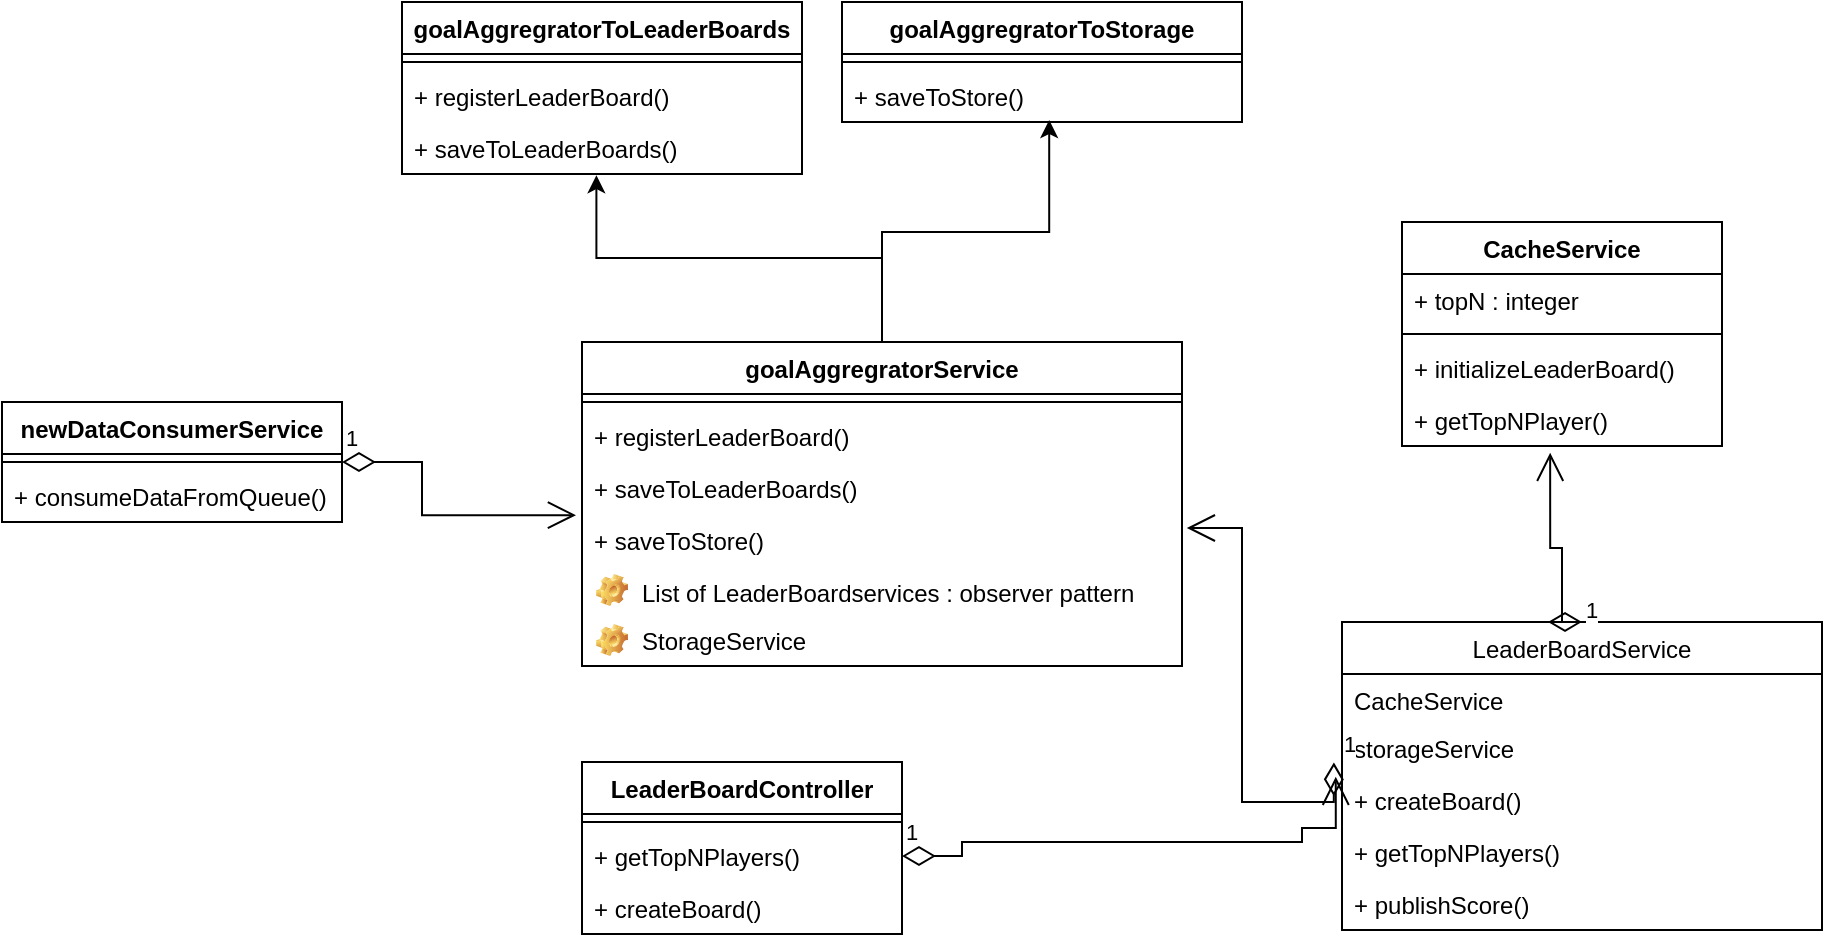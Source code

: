 <mxfile version="24.7.7">
  <diagram id="C5RBs43oDa-KdzZeNtuy" name="Page-1">
    <mxGraphModel dx="1781" dy="538" grid="1" gridSize="10" guides="1" tooltips="1" connect="1" arrows="1" fold="1" page="1" pageScale="1" pageWidth="827" pageHeight="1169" math="0" shadow="0">
      <root>
        <mxCell id="WIyWlLk6GJQsqaUBKTNV-0" />
        <mxCell id="WIyWlLk6GJQsqaUBKTNV-1" parent="WIyWlLk6GJQsqaUBKTNV-0" />
        <mxCell id="ETLE3N_7ClUQZo4d10LY-7" value="goalAggregratorToLeaderBoards" style="swimlane;fontStyle=1;align=center;verticalAlign=top;childLayout=stackLayout;horizontal=1;startSize=26;horizontalStack=0;resizeParent=1;resizeParentMax=0;resizeLast=0;collapsible=1;marginBottom=0;" parent="WIyWlLk6GJQsqaUBKTNV-1" vertex="1">
          <mxGeometry x="80" y="60" width="200" height="86" as="geometry" />
        </mxCell>
        <mxCell id="ETLE3N_7ClUQZo4d10LY-9" value="" style="line;strokeWidth=1;fillColor=none;align=left;verticalAlign=middle;spacingTop=-1;spacingLeft=3;spacingRight=3;rotatable=0;labelPosition=right;points=[];portConstraint=eastwest;" parent="ETLE3N_7ClUQZo4d10LY-7" vertex="1">
          <mxGeometry y="26" width="200" height="8" as="geometry" />
        </mxCell>
        <mxCell id="ETLE3N_7ClUQZo4d10LY-29" value="+ registerLeaderBoard()" style="text;strokeColor=none;fillColor=none;align=left;verticalAlign=top;spacingLeft=4;spacingRight=4;overflow=hidden;rotatable=0;points=[[0,0.5],[1,0.5]];portConstraint=eastwest;" parent="ETLE3N_7ClUQZo4d10LY-7" vertex="1">
          <mxGeometry y="34" width="200" height="26" as="geometry" />
        </mxCell>
        <mxCell id="ETLE3N_7ClUQZo4d10LY-10" value="+ saveToLeaderBoards()" style="text;strokeColor=none;fillColor=none;align=left;verticalAlign=top;spacingLeft=4;spacingRight=4;overflow=hidden;rotatable=0;points=[[0,0.5],[1,0.5]];portConstraint=eastwest;" parent="ETLE3N_7ClUQZo4d10LY-7" vertex="1">
          <mxGeometry y="60" width="200" height="26" as="geometry" />
        </mxCell>
        <mxCell id="ETLE3N_7ClUQZo4d10LY-11" value="goalAggregratorToStorage" style="swimlane;fontStyle=1;align=center;verticalAlign=top;childLayout=stackLayout;horizontal=1;startSize=26;horizontalStack=0;resizeParent=1;resizeParentMax=0;resizeLast=0;collapsible=1;marginBottom=0;" parent="WIyWlLk6GJQsqaUBKTNV-1" vertex="1">
          <mxGeometry x="300" y="60" width="200" height="60" as="geometry" />
        </mxCell>
        <mxCell id="ETLE3N_7ClUQZo4d10LY-12" value="" style="line;strokeWidth=1;fillColor=none;align=left;verticalAlign=middle;spacingTop=-1;spacingLeft=3;spacingRight=3;rotatable=0;labelPosition=right;points=[];portConstraint=eastwest;" parent="ETLE3N_7ClUQZo4d10LY-11" vertex="1">
          <mxGeometry y="26" width="200" height="8" as="geometry" />
        </mxCell>
        <mxCell id="ETLE3N_7ClUQZo4d10LY-13" value="+ saveToStore()" style="text;strokeColor=none;fillColor=none;align=left;verticalAlign=top;spacingLeft=4;spacingRight=4;overflow=hidden;rotatable=0;points=[[0,0.5],[1,0.5]];portConstraint=eastwest;" parent="ETLE3N_7ClUQZo4d10LY-11" vertex="1">
          <mxGeometry y="34" width="200" height="26" as="geometry" />
        </mxCell>
        <mxCell id="ETLE3N_7ClUQZo4d10LY-19" value="" style="edgeStyle=orthogonalEdgeStyle;rounded=0;orthogonalLoop=1;jettySize=auto;html=1;entryX=0.486;entryY=1.023;entryDx=0;entryDy=0;entryPerimeter=0;" parent="WIyWlLk6GJQsqaUBKTNV-1" source="ETLE3N_7ClUQZo4d10LY-14" target="ETLE3N_7ClUQZo4d10LY-10" edge="1">
          <mxGeometry relative="1" as="geometry" />
        </mxCell>
        <mxCell id="ETLE3N_7ClUQZo4d10LY-20" style="edgeStyle=orthogonalEdgeStyle;rounded=0;orthogonalLoop=1;jettySize=auto;html=1;entryX=0.518;entryY=0.962;entryDx=0;entryDy=0;entryPerimeter=0;" parent="WIyWlLk6GJQsqaUBKTNV-1" source="ETLE3N_7ClUQZo4d10LY-14" target="ETLE3N_7ClUQZo4d10LY-13" edge="1">
          <mxGeometry relative="1" as="geometry" />
        </mxCell>
        <mxCell id="ETLE3N_7ClUQZo4d10LY-14" value="goalAggregratorService" style="swimlane;fontStyle=1;align=center;verticalAlign=top;childLayout=stackLayout;horizontal=1;startSize=26;horizontalStack=0;resizeParent=1;resizeParentMax=0;resizeLast=0;collapsible=1;marginBottom=0;" parent="WIyWlLk6GJQsqaUBKTNV-1" vertex="1">
          <mxGeometry x="170" y="230" width="300" height="162" as="geometry" />
        </mxCell>
        <mxCell id="ETLE3N_7ClUQZo4d10LY-15" value="" style="line;strokeWidth=1;fillColor=none;align=left;verticalAlign=middle;spacingTop=-1;spacingLeft=3;spacingRight=3;rotatable=0;labelPosition=right;points=[];portConstraint=eastwest;" parent="ETLE3N_7ClUQZo4d10LY-14" vertex="1">
          <mxGeometry y="26" width="300" height="8" as="geometry" />
        </mxCell>
        <mxCell id="ETLE3N_7ClUQZo4d10LY-30" value="+ registerLeaderBoard()" style="text;strokeColor=none;fillColor=none;align=left;verticalAlign=top;spacingLeft=4;spacingRight=4;overflow=hidden;rotatable=0;points=[[0,0.5],[1,0.5]];portConstraint=eastwest;" parent="ETLE3N_7ClUQZo4d10LY-14" vertex="1">
          <mxGeometry y="34" width="300" height="26" as="geometry" />
        </mxCell>
        <mxCell id="ETLE3N_7ClUQZo4d10LY-16" value="+ saveToLeaderBoards()" style="text;strokeColor=none;fillColor=none;align=left;verticalAlign=top;spacingLeft=4;spacingRight=4;overflow=hidden;rotatable=0;points=[[0,0.5],[1,0.5]];portConstraint=eastwest;" parent="ETLE3N_7ClUQZo4d10LY-14" vertex="1">
          <mxGeometry y="60" width="300" height="26" as="geometry" />
        </mxCell>
        <mxCell id="ETLE3N_7ClUQZo4d10LY-17" value="+ saveToStore()" style="text;strokeColor=none;fillColor=none;align=left;verticalAlign=top;spacingLeft=4;spacingRight=4;overflow=hidden;rotatable=0;points=[[0,0.5],[1,0.5]];portConstraint=eastwest;" parent="ETLE3N_7ClUQZo4d10LY-14" vertex="1">
          <mxGeometry y="86" width="300" height="26" as="geometry" />
        </mxCell>
        <mxCell id="ETLE3N_7ClUQZo4d10LY-21" value="List of LeaderBoardservices : observer pattern&#xa;" style="label;fontStyle=0;strokeColor=none;fillColor=none;align=left;verticalAlign=top;overflow=hidden;spacingLeft=28;spacingRight=4;rotatable=0;points=[[0,0.5],[1,0.5]];portConstraint=eastwest;imageWidth=16;imageHeight=16;image=img/clipart/Gear_128x128.png" parent="ETLE3N_7ClUQZo4d10LY-14" vertex="1">
          <mxGeometry y="112" width="300" height="24" as="geometry" />
        </mxCell>
        <mxCell id="ETLE3N_7ClUQZo4d10LY-22" value="StorageService" style="label;fontStyle=0;strokeColor=none;fillColor=none;align=left;verticalAlign=top;overflow=hidden;spacingLeft=28;spacingRight=4;rotatable=0;points=[[0,0.5],[1,0.5]];portConstraint=eastwest;imageWidth=16;imageHeight=16;image=img/clipart/Gear_128x128.png" parent="ETLE3N_7ClUQZo4d10LY-14" vertex="1">
          <mxGeometry y="136" width="300" height="26" as="geometry" />
        </mxCell>
        <mxCell id="ETLE3N_7ClUQZo4d10LY-23" value="LeaderBoardService" style="swimlane;fontStyle=0;childLayout=stackLayout;horizontal=1;startSize=26;fillColor=none;horizontalStack=0;resizeParent=1;resizeParentMax=0;resizeLast=0;collapsible=1;marginBottom=0;" parent="WIyWlLk6GJQsqaUBKTNV-1" vertex="1">
          <mxGeometry x="550" y="370" width="240" height="154" as="geometry" />
        </mxCell>
        <mxCell id="ETLE3N_7ClUQZo4d10LY-24" value="CacheService" style="text;strokeColor=none;fillColor=none;align=left;verticalAlign=top;spacingLeft=4;spacingRight=4;overflow=hidden;rotatable=0;points=[[0,0.5],[1,0.5]];portConstraint=eastwest;" parent="ETLE3N_7ClUQZo4d10LY-23" vertex="1">
          <mxGeometry y="26" width="240" height="24" as="geometry" />
        </mxCell>
        <mxCell id="ETLE3N_7ClUQZo4d10LY-27" value="storageService " style="text;strokeColor=none;fillColor=none;align=left;verticalAlign=top;spacingLeft=4;spacingRight=4;overflow=hidden;rotatable=0;points=[[0,0.5],[1,0.5]];portConstraint=eastwest;" parent="ETLE3N_7ClUQZo4d10LY-23" vertex="1">
          <mxGeometry y="50" width="240" height="26" as="geometry" />
        </mxCell>
        <mxCell id="ETLE3N_7ClUQZo4d10LY-28" value="+ createBoard()" style="text;strokeColor=none;fillColor=none;align=left;verticalAlign=top;spacingLeft=4;spacingRight=4;overflow=hidden;rotatable=0;points=[[0,0.5],[1,0.5]];portConstraint=eastwest;" parent="ETLE3N_7ClUQZo4d10LY-23" vertex="1">
          <mxGeometry y="76" width="240" height="26" as="geometry" />
        </mxCell>
        <mxCell id="ETLE3N_7ClUQZo4d10LY-31" value="+ getTopNPlayers()" style="text;strokeColor=none;fillColor=none;align=left;verticalAlign=top;spacingLeft=4;spacingRight=4;overflow=hidden;rotatable=0;points=[[0,0.5],[1,0.5]];portConstraint=eastwest;" parent="ETLE3N_7ClUQZo4d10LY-23" vertex="1">
          <mxGeometry y="102" width="240" height="26" as="geometry" />
        </mxCell>
        <mxCell id="ETLE3N_7ClUQZo4d10LY-26" value="+ publishScore()" style="text;strokeColor=none;fillColor=none;align=left;verticalAlign=top;spacingLeft=4;spacingRight=4;overflow=hidden;rotatable=0;points=[[0,0.5],[1,0.5]];portConstraint=eastwest;" parent="ETLE3N_7ClUQZo4d10LY-23" vertex="1">
          <mxGeometry y="128" width="240" height="26" as="geometry" />
        </mxCell>
        <mxCell id="ETLE3N_7ClUQZo4d10LY-32" value="1" style="endArrow=open;html=1;endSize=12;startArrow=diamondThin;startSize=14;startFill=0;edgeStyle=orthogonalEdgeStyle;align=left;verticalAlign=bottom;rounded=0;exitX=-0.017;exitY=0.777;exitDx=0;exitDy=0;exitPerimeter=0;entryX=1.008;entryY=0.269;entryDx=0;entryDy=0;entryPerimeter=0;" parent="WIyWlLk6GJQsqaUBKTNV-1" source="ETLE3N_7ClUQZo4d10LY-27" target="ETLE3N_7ClUQZo4d10LY-17" edge="1">
          <mxGeometry x="-1" y="3" relative="1" as="geometry">
            <mxPoint x="330" y="310" as="sourcePoint" />
            <mxPoint x="520" y="320" as="targetPoint" />
            <Array as="points">
              <mxPoint x="546" y="460" />
              <mxPoint x="500" y="460" />
              <mxPoint x="500" y="323" />
            </Array>
          </mxGeometry>
        </mxCell>
        <mxCell id="ETLE3N_7ClUQZo4d10LY-33" value="CacheService" style="swimlane;fontStyle=1;align=center;verticalAlign=top;childLayout=stackLayout;horizontal=1;startSize=26;horizontalStack=0;resizeParent=1;resizeParentMax=0;resizeLast=0;collapsible=1;marginBottom=0;" parent="WIyWlLk6GJQsqaUBKTNV-1" vertex="1">
          <mxGeometry x="580" y="170" width="160" height="112" as="geometry" />
        </mxCell>
        <mxCell id="ETLE3N_7ClUQZo4d10LY-34" value="+ topN : integer" style="text;strokeColor=none;fillColor=none;align=left;verticalAlign=top;spacingLeft=4;spacingRight=4;overflow=hidden;rotatable=0;points=[[0,0.5],[1,0.5]];portConstraint=eastwest;" parent="ETLE3N_7ClUQZo4d10LY-33" vertex="1">
          <mxGeometry y="26" width="160" height="26" as="geometry" />
        </mxCell>
        <mxCell id="ETLE3N_7ClUQZo4d10LY-35" value="" style="line;strokeWidth=1;fillColor=none;align=left;verticalAlign=middle;spacingTop=-1;spacingLeft=3;spacingRight=3;rotatable=0;labelPosition=right;points=[];portConstraint=eastwest;" parent="ETLE3N_7ClUQZo4d10LY-33" vertex="1">
          <mxGeometry y="52" width="160" height="8" as="geometry" />
        </mxCell>
        <mxCell id="ETLE3N_7ClUQZo4d10LY-36" value="+ initializeLeaderBoard()" style="text;strokeColor=none;fillColor=none;align=left;verticalAlign=top;spacingLeft=4;spacingRight=4;overflow=hidden;rotatable=0;points=[[0,0.5],[1,0.5]];portConstraint=eastwest;" parent="ETLE3N_7ClUQZo4d10LY-33" vertex="1">
          <mxGeometry y="60" width="160" height="26" as="geometry" />
        </mxCell>
        <mxCell id="ETLE3N_7ClUQZo4d10LY-37" value="+ getTopNPlayer()" style="text;strokeColor=none;fillColor=none;align=left;verticalAlign=top;spacingLeft=4;spacingRight=4;overflow=hidden;rotatable=0;points=[[0,0.5],[1,0.5]];portConstraint=eastwest;" parent="ETLE3N_7ClUQZo4d10LY-33" vertex="1">
          <mxGeometry y="86" width="160" height="26" as="geometry" />
        </mxCell>
        <mxCell id="ETLE3N_7ClUQZo4d10LY-40" value="1" style="endArrow=open;html=1;endSize=12;startArrow=diamondThin;startSize=14;startFill=0;edgeStyle=orthogonalEdgeStyle;align=left;verticalAlign=bottom;rounded=0;exitX=0.5;exitY=0;exitDx=0;exitDy=0;entryX=0.463;entryY=1.131;entryDx=0;entryDy=0;entryPerimeter=0;" parent="WIyWlLk6GJQsqaUBKTNV-1" source="ETLE3N_7ClUQZo4d10LY-23" target="ETLE3N_7ClUQZo4d10LY-37" edge="1">
          <mxGeometry x="-1" y="3" relative="1" as="geometry">
            <mxPoint x="555.92" y="476.202" as="sourcePoint" />
            <mxPoint x="462.4" y="332.994" as="targetPoint" />
            <Array as="points">
              <mxPoint x="660" y="370" />
              <mxPoint x="660" y="333" />
              <mxPoint x="654" y="333" />
            </Array>
          </mxGeometry>
        </mxCell>
        <mxCell id="ETLE3N_7ClUQZo4d10LY-41" value="LeaderBoardController" style="swimlane;fontStyle=1;align=center;verticalAlign=top;childLayout=stackLayout;horizontal=1;startSize=26;horizontalStack=0;resizeParent=1;resizeParentMax=0;resizeLast=0;collapsible=1;marginBottom=0;" parent="WIyWlLk6GJQsqaUBKTNV-1" vertex="1">
          <mxGeometry x="170" y="440" width="160" height="86" as="geometry" />
        </mxCell>
        <mxCell id="ETLE3N_7ClUQZo4d10LY-43" value="" style="line;strokeWidth=1;fillColor=none;align=left;verticalAlign=middle;spacingTop=-1;spacingLeft=3;spacingRight=3;rotatable=0;labelPosition=right;points=[];portConstraint=eastwest;" parent="ETLE3N_7ClUQZo4d10LY-41" vertex="1">
          <mxGeometry y="26" width="160" height="8" as="geometry" />
        </mxCell>
        <mxCell id="ZI1WUqTTaM_LinZFb4GZ-3" value="+ getTopNPlayers()" style="text;strokeColor=none;fillColor=none;align=left;verticalAlign=top;spacingLeft=4;spacingRight=4;overflow=hidden;rotatable=0;points=[[0,0.5],[1,0.5]];portConstraint=eastwest;" parent="ETLE3N_7ClUQZo4d10LY-41" vertex="1">
          <mxGeometry y="34" width="160" height="26" as="geometry" />
        </mxCell>
        <mxCell id="ETLE3N_7ClUQZo4d10LY-44" value="+ createBoard()" style="text;strokeColor=none;fillColor=none;align=left;verticalAlign=top;spacingLeft=4;spacingRight=4;overflow=hidden;rotatable=0;points=[[0,0.5],[1,0.5]];portConstraint=eastwest;" parent="ETLE3N_7ClUQZo4d10LY-41" vertex="1">
          <mxGeometry y="60" width="160" height="26" as="geometry" />
        </mxCell>
        <mxCell id="ZI1WUqTTaM_LinZFb4GZ-4" value="newDataConsumerService" style="swimlane;fontStyle=1;align=center;verticalAlign=top;childLayout=stackLayout;horizontal=1;startSize=26;horizontalStack=0;resizeParent=1;resizeParentMax=0;resizeLast=0;collapsible=1;marginBottom=0;" parent="WIyWlLk6GJQsqaUBKTNV-1" vertex="1">
          <mxGeometry x="-120" y="260" width="170" height="60" as="geometry" />
        </mxCell>
        <mxCell id="ZI1WUqTTaM_LinZFb4GZ-5" value="" style="line;strokeWidth=1;fillColor=none;align=left;verticalAlign=middle;spacingTop=-1;spacingLeft=3;spacingRight=3;rotatable=0;labelPosition=right;points=[];portConstraint=eastwest;" parent="ZI1WUqTTaM_LinZFb4GZ-4" vertex="1">
          <mxGeometry y="26" width="170" height="8" as="geometry" />
        </mxCell>
        <mxCell id="ZI1WUqTTaM_LinZFb4GZ-6" value="+ consumeDataFromQueue()" style="text;strokeColor=none;fillColor=none;align=left;verticalAlign=top;spacingLeft=4;spacingRight=4;overflow=hidden;rotatable=0;points=[[0,0.5],[1,0.5]];portConstraint=eastwest;" parent="ZI1WUqTTaM_LinZFb4GZ-4" vertex="1">
          <mxGeometry y="34" width="170" height="26" as="geometry" />
        </mxCell>
        <mxCell id="ZI1WUqTTaM_LinZFb4GZ-9" value="1" style="endArrow=open;html=1;endSize=12;startArrow=diamondThin;startSize=14;startFill=0;edgeStyle=orthogonalEdgeStyle;align=left;verticalAlign=bottom;rounded=0;exitX=1;exitY=0.5;exitDx=0;exitDy=0;entryX=-0.01;entryY=0.023;entryDx=0;entryDy=0;entryPerimeter=0;" parent="WIyWlLk6GJQsqaUBKTNV-1" source="ZI1WUqTTaM_LinZFb4GZ-4" target="ETLE3N_7ClUQZo4d10LY-17" edge="1">
          <mxGeometry x="-1" y="3" relative="1" as="geometry">
            <mxPoint x="23.52" y="513.212" as="sourcePoint" />
            <mxPoint x="-70.0" y="370.004" as="targetPoint" />
            <Array as="points">
              <mxPoint x="90" y="290" />
              <mxPoint x="90" y="317" />
            </Array>
          </mxGeometry>
        </mxCell>
        <mxCell id="ZI1WUqTTaM_LinZFb4GZ-10" value="1" style="endArrow=open;html=1;endSize=12;startArrow=diamondThin;startSize=14;startFill=0;edgeStyle=orthogonalEdgeStyle;align=left;verticalAlign=bottom;rounded=0;exitX=1;exitY=0.5;exitDx=0;exitDy=0;entryX=-0.013;entryY=0.054;entryDx=0;entryDy=0;entryPerimeter=0;" parent="WIyWlLk6GJQsqaUBKTNV-1" source="ZI1WUqTTaM_LinZFb4GZ-3" target="ETLE3N_7ClUQZo4d10LY-28" edge="1">
          <mxGeometry x="-1" y="3" relative="1" as="geometry">
            <mxPoint x="555.92" y="476.202" as="sourcePoint" />
            <mxPoint x="462.4" y="332.994" as="targetPoint" />
            <Array as="points">
              <mxPoint x="360" y="487" />
              <mxPoint x="360" y="480" />
              <mxPoint x="530" y="480" />
              <mxPoint x="530" y="473" />
            </Array>
          </mxGeometry>
        </mxCell>
      </root>
    </mxGraphModel>
  </diagram>
</mxfile>
